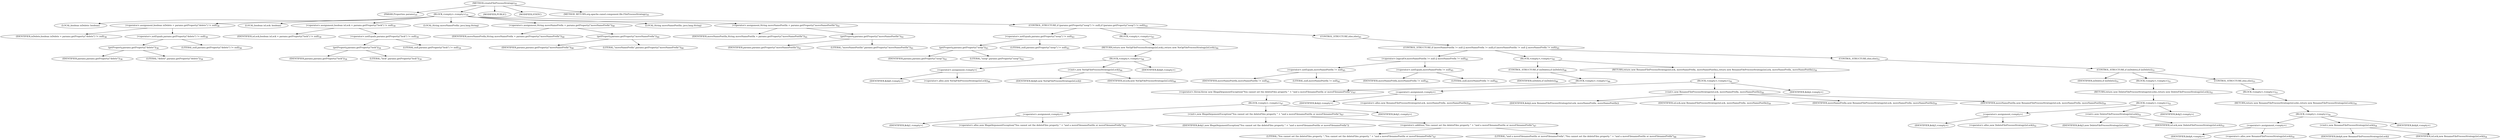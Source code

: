 digraph "createFileProcessStrategy" {  
"23" [label = <(METHOD,createFileProcessStrategy)<SUB>35</SUB>> ]
"24" [label = <(PARAM,Properties params)<SUB>35</SUB>> ]
"25" [label = <(BLOCK,&lt;empty&gt;,&lt;empty&gt;)<SUB>35</SUB>> ]
"26" [label = <(LOCAL,boolean isDelete: boolean)> ]
"27" [label = <(&lt;operator&gt;.assignment,boolean isDelete = params.getProperty(&quot;delete&quot;) != null)<SUB>38</SUB>> ]
"28" [label = <(IDENTIFIER,isDelete,boolean isDelete = params.getProperty(&quot;delete&quot;) != null)<SUB>38</SUB>> ]
"29" [label = <(&lt;operator&gt;.notEquals,params.getProperty(&quot;delete&quot;) != null)<SUB>38</SUB>> ]
"30" [label = <(getProperty,params.getProperty(&quot;delete&quot;))<SUB>38</SUB>> ]
"31" [label = <(IDENTIFIER,params,params.getProperty(&quot;delete&quot;))<SUB>38</SUB>> ]
"32" [label = <(LITERAL,&quot;delete&quot;,params.getProperty(&quot;delete&quot;))<SUB>38</SUB>> ]
"33" [label = <(LITERAL,null,params.getProperty(&quot;delete&quot;) != null)<SUB>38</SUB>> ]
"34" [label = <(LOCAL,boolean isLock: boolean)> ]
"35" [label = <(&lt;operator&gt;.assignment,boolean isLock = params.getProperty(&quot;lock&quot;) != null)<SUB>39</SUB>> ]
"36" [label = <(IDENTIFIER,isLock,boolean isLock = params.getProperty(&quot;lock&quot;) != null)<SUB>39</SUB>> ]
"37" [label = <(&lt;operator&gt;.notEquals,params.getProperty(&quot;lock&quot;) != null)<SUB>39</SUB>> ]
"38" [label = <(getProperty,params.getProperty(&quot;lock&quot;))<SUB>39</SUB>> ]
"39" [label = <(IDENTIFIER,params,params.getProperty(&quot;lock&quot;))<SUB>39</SUB>> ]
"40" [label = <(LITERAL,&quot;lock&quot;,params.getProperty(&quot;lock&quot;))<SUB>39</SUB>> ]
"41" [label = <(LITERAL,null,params.getProperty(&quot;lock&quot;) != null)<SUB>39</SUB>> ]
"42" [label = <(LOCAL,String moveNamePrefix: java.lang.String)> ]
"43" [label = <(&lt;operator&gt;.assignment,String moveNamePrefix = params.getProperty(&quot;moveNamePrefix&quot;))<SUB>40</SUB>> ]
"44" [label = <(IDENTIFIER,moveNamePrefix,String moveNamePrefix = params.getProperty(&quot;moveNamePrefix&quot;))<SUB>40</SUB>> ]
"45" [label = <(getProperty,params.getProperty(&quot;moveNamePrefix&quot;))<SUB>40</SUB>> ]
"46" [label = <(IDENTIFIER,params,params.getProperty(&quot;moveNamePrefix&quot;))<SUB>40</SUB>> ]
"47" [label = <(LITERAL,&quot;moveNamePrefix&quot;,params.getProperty(&quot;moveNamePrefix&quot;))<SUB>40</SUB>> ]
"48" [label = <(LOCAL,String moveNamePostfix: java.lang.String)> ]
"49" [label = <(&lt;operator&gt;.assignment,String moveNamePostfix = params.getProperty(&quot;moveNamePostfix&quot;))<SUB>41</SUB>> ]
"50" [label = <(IDENTIFIER,moveNamePostfix,String moveNamePostfix = params.getProperty(&quot;moveNamePostfix&quot;))<SUB>41</SUB>> ]
"51" [label = <(getProperty,params.getProperty(&quot;moveNamePostfix&quot;))<SUB>41</SUB>> ]
"52" [label = <(IDENTIFIER,params,params.getProperty(&quot;moveNamePostfix&quot;))<SUB>41</SUB>> ]
"53" [label = <(LITERAL,&quot;moveNamePostfix&quot;,params.getProperty(&quot;moveNamePostfix&quot;))<SUB>41</SUB>> ]
"54" [label = <(CONTROL_STRUCTURE,if (params.getProperty(&quot;noop&quot;) != null),if (params.getProperty(&quot;noop&quot;) != null))<SUB>43</SUB>> ]
"55" [label = <(&lt;operator&gt;.notEquals,params.getProperty(&quot;noop&quot;) != null)<SUB>43</SUB>> ]
"56" [label = <(getProperty,params.getProperty(&quot;noop&quot;))<SUB>43</SUB>> ]
"57" [label = <(IDENTIFIER,params,params.getProperty(&quot;noop&quot;))<SUB>43</SUB>> ]
"58" [label = <(LITERAL,&quot;noop&quot;,params.getProperty(&quot;noop&quot;))<SUB>43</SUB>> ]
"59" [label = <(LITERAL,null,params.getProperty(&quot;noop&quot;) != null)<SUB>43</SUB>> ]
"60" [label = <(BLOCK,&lt;empty&gt;,&lt;empty&gt;)<SUB>43</SUB>> ]
"61" [label = <(RETURN,return new NoOpFileProcessStrategy(isLock);,return new NoOpFileProcessStrategy(isLock);)<SUB>44</SUB>> ]
"62" [label = <(BLOCK,&lt;empty&gt;,&lt;empty&gt;)<SUB>44</SUB>> ]
"63" [label = <(&lt;operator&gt;.assignment,&lt;empty&gt;)> ]
"64" [label = <(IDENTIFIER,$obj0,&lt;empty&gt;)> ]
"65" [label = <(&lt;operator&gt;.alloc,new NoOpFileProcessStrategy(isLock))<SUB>44</SUB>> ]
"66" [label = <(&lt;init&gt;,new NoOpFileProcessStrategy(isLock))<SUB>44</SUB>> ]
"67" [label = <(IDENTIFIER,$obj0,new NoOpFileProcessStrategy(isLock))> ]
"68" [label = <(IDENTIFIER,isLock,new NoOpFileProcessStrategy(isLock))<SUB>44</SUB>> ]
"69" [label = <(IDENTIFIER,$obj0,&lt;empty&gt;)> ]
"70" [label = <(CONTROL_STRUCTURE,else,else)<SUB>45</SUB>> ]
"71" [label = <(CONTROL_STRUCTURE,if (moveNamePostfix != null || moveNamePrefix != null),if (moveNamePostfix != null || moveNamePrefix != null))<SUB>45</SUB>> ]
"72" [label = <(&lt;operator&gt;.logicalOr,moveNamePostfix != null || moveNamePrefix != null)<SUB>45</SUB>> ]
"73" [label = <(&lt;operator&gt;.notEquals,moveNamePostfix != null)<SUB>45</SUB>> ]
"74" [label = <(IDENTIFIER,moveNamePostfix,moveNamePostfix != null)<SUB>45</SUB>> ]
"75" [label = <(LITERAL,null,moveNamePostfix != null)<SUB>45</SUB>> ]
"76" [label = <(&lt;operator&gt;.notEquals,moveNamePrefix != null)<SUB>45</SUB>> ]
"77" [label = <(IDENTIFIER,moveNamePrefix,moveNamePrefix != null)<SUB>45</SUB>> ]
"78" [label = <(LITERAL,null,moveNamePrefix != null)<SUB>45</SUB>> ]
"79" [label = <(BLOCK,&lt;empty&gt;,&lt;empty&gt;)<SUB>45</SUB>> ]
"80" [label = <(CONTROL_STRUCTURE,if (isDelete),if (isDelete))<SUB>46</SUB>> ]
"81" [label = <(IDENTIFIER,isDelete,if (isDelete))<SUB>46</SUB>> ]
"82" [label = <(BLOCK,&lt;empty&gt;,&lt;empty&gt;)<SUB>46</SUB>> ]
"83" [label = <(&lt;operator&gt;.throw,throw new IllegalArgumentException(&quot;You cannot set the deleteFiles property &quot; + &quot;and a moveFilenamePostfix or moveFilenamePrefix&quot;);)<SUB>47</SUB>> ]
"84" [label = <(BLOCK,&lt;empty&gt;,&lt;empty&gt;)<SUB>47</SUB>> ]
"85" [label = <(&lt;operator&gt;.assignment,&lt;empty&gt;)> ]
"86" [label = <(IDENTIFIER,$obj1,&lt;empty&gt;)> ]
"87" [label = <(&lt;operator&gt;.alloc,new IllegalArgumentException(&quot;You cannot set the deleteFiles property &quot; + &quot;and a moveFilenamePostfix or moveFilenamePrefix&quot;))<SUB>47</SUB>> ]
"88" [label = <(&lt;init&gt;,new IllegalArgumentException(&quot;You cannot set the deleteFiles property &quot; + &quot;and a moveFilenamePostfix or moveFilenamePrefix&quot;))<SUB>47</SUB>> ]
"89" [label = <(IDENTIFIER,$obj1,new IllegalArgumentException(&quot;You cannot set the deleteFiles property &quot; + &quot;and a moveFilenamePostfix or moveFilenamePrefix&quot;))> ]
"90" [label = <(&lt;operator&gt;.addition,&quot;You cannot set the deleteFiles property &quot; + &quot;and a moveFilenamePostfix or moveFilenamePrefix&quot;)<SUB>47</SUB>> ]
"91" [label = <(LITERAL,&quot;You cannot set the deleteFiles property &quot;,&quot;You cannot set the deleteFiles property &quot; + &quot;and a moveFilenamePostfix or moveFilenamePrefix&quot;)<SUB>47</SUB>> ]
"92" [label = <(LITERAL,&quot;and a moveFilenamePostfix or moveFilenamePrefix&quot;,&quot;You cannot set the deleteFiles property &quot; + &quot;and a moveFilenamePostfix or moveFilenamePrefix&quot;)<SUB>48</SUB>> ]
"93" [label = <(IDENTIFIER,$obj1,&lt;empty&gt;)> ]
"94" [label = <(RETURN,return new RenameFileProcessStrategy(isLock, moveNamePrefix, moveNamePostfix);,return new RenameFileProcessStrategy(isLock, moveNamePrefix, moveNamePostfix);)<SUB>50</SUB>> ]
"95" [label = <(BLOCK,&lt;empty&gt;,&lt;empty&gt;)<SUB>50</SUB>> ]
"96" [label = <(&lt;operator&gt;.assignment,&lt;empty&gt;)> ]
"97" [label = <(IDENTIFIER,$obj2,&lt;empty&gt;)> ]
"98" [label = <(&lt;operator&gt;.alloc,new RenameFileProcessStrategy(isLock, moveNamePrefix, moveNamePostfix))<SUB>50</SUB>> ]
"99" [label = <(&lt;init&gt;,new RenameFileProcessStrategy(isLock, moveNamePrefix, moveNamePostfix))<SUB>50</SUB>> ]
"100" [label = <(IDENTIFIER,$obj2,new RenameFileProcessStrategy(isLock, moveNamePrefix, moveNamePostfix))> ]
"101" [label = <(IDENTIFIER,isLock,new RenameFileProcessStrategy(isLock, moveNamePrefix, moveNamePostfix))<SUB>50</SUB>> ]
"102" [label = <(IDENTIFIER,moveNamePrefix,new RenameFileProcessStrategy(isLock, moveNamePrefix, moveNamePostfix))<SUB>50</SUB>> ]
"103" [label = <(IDENTIFIER,moveNamePostfix,new RenameFileProcessStrategy(isLock, moveNamePrefix, moveNamePostfix))<SUB>50</SUB>> ]
"104" [label = <(IDENTIFIER,$obj2,&lt;empty&gt;)> ]
"105" [label = <(CONTROL_STRUCTURE,else,else)<SUB>51</SUB>> ]
"106" [label = <(CONTROL_STRUCTURE,if (isDelete),if (isDelete))<SUB>51</SUB>> ]
"107" [label = <(IDENTIFIER,isDelete,if (isDelete))<SUB>51</SUB>> ]
"108" [label = <(BLOCK,&lt;empty&gt;,&lt;empty&gt;)<SUB>51</SUB>> ]
"109" [label = <(RETURN,return new DeleteFileProcessStrategy(isLock);,return new DeleteFileProcessStrategy(isLock);)<SUB>52</SUB>> ]
"110" [label = <(BLOCK,&lt;empty&gt;,&lt;empty&gt;)<SUB>52</SUB>> ]
"111" [label = <(&lt;operator&gt;.assignment,&lt;empty&gt;)> ]
"112" [label = <(IDENTIFIER,$obj3,&lt;empty&gt;)> ]
"113" [label = <(&lt;operator&gt;.alloc,new DeleteFileProcessStrategy(isLock))<SUB>52</SUB>> ]
"114" [label = <(&lt;init&gt;,new DeleteFileProcessStrategy(isLock))<SUB>52</SUB>> ]
"115" [label = <(IDENTIFIER,$obj3,new DeleteFileProcessStrategy(isLock))> ]
"116" [label = <(IDENTIFIER,isLock,new DeleteFileProcessStrategy(isLock))<SUB>52</SUB>> ]
"117" [label = <(IDENTIFIER,$obj3,&lt;empty&gt;)> ]
"118" [label = <(CONTROL_STRUCTURE,else,else)<SUB>53</SUB>> ]
"119" [label = <(BLOCK,&lt;empty&gt;,&lt;empty&gt;)<SUB>53</SUB>> ]
"120" [label = <(RETURN,return new RenameFileProcessStrategy(isLock);,return new RenameFileProcessStrategy(isLock);)<SUB>54</SUB>> ]
"121" [label = <(BLOCK,&lt;empty&gt;,&lt;empty&gt;)<SUB>54</SUB>> ]
"122" [label = <(&lt;operator&gt;.assignment,&lt;empty&gt;)> ]
"123" [label = <(IDENTIFIER,$obj4,&lt;empty&gt;)> ]
"124" [label = <(&lt;operator&gt;.alloc,new RenameFileProcessStrategy(isLock))<SUB>54</SUB>> ]
"125" [label = <(&lt;init&gt;,new RenameFileProcessStrategy(isLock))<SUB>54</SUB>> ]
"126" [label = <(IDENTIFIER,$obj4,new RenameFileProcessStrategy(isLock))> ]
"127" [label = <(IDENTIFIER,isLock,new RenameFileProcessStrategy(isLock))<SUB>54</SUB>> ]
"128" [label = <(IDENTIFIER,$obj4,&lt;empty&gt;)> ]
"129" [label = <(MODIFIER,PUBLIC)> ]
"130" [label = <(MODIFIER,STATIC)> ]
"131" [label = <(METHOD_RETURN,org.apache.camel.component.file.FileProcessStrategy)<SUB>35</SUB>> ]
  "23" -> "24" 
  "23" -> "25" 
  "23" -> "129" 
  "23" -> "130" 
  "23" -> "131" 
  "25" -> "26" 
  "25" -> "27" 
  "25" -> "34" 
  "25" -> "35" 
  "25" -> "42" 
  "25" -> "43" 
  "25" -> "48" 
  "25" -> "49" 
  "25" -> "54" 
  "27" -> "28" 
  "27" -> "29" 
  "29" -> "30" 
  "29" -> "33" 
  "30" -> "31" 
  "30" -> "32" 
  "35" -> "36" 
  "35" -> "37" 
  "37" -> "38" 
  "37" -> "41" 
  "38" -> "39" 
  "38" -> "40" 
  "43" -> "44" 
  "43" -> "45" 
  "45" -> "46" 
  "45" -> "47" 
  "49" -> "50" 
  "49" -> "51" 
  "51" -> "52" 
  "51" -> "53" 
  "54" -> "55" 
  "54" -> "60" 
  "54" -> "70" 
  "55" -> "56" 
  "55" -> "59" 
  "56" -> "57" 
  "56" -> "58" 
  "60" -> "61" 
  "61" -> "62" 
  "62" -> "63" 
  "62" -> "66" 
  "62" -> "69" 
  "63" -> "64" 
  "63" -> "65" 
  "66" -> "67" 
  "66" -> "68" 
  "70" -> "71" 
  "71" -> "72" 
  "71" -> "79" 
  "71" -> "105" 
  "72" -> "73" 
  "72" -> "76" 
  "73" -> "74" 
  "73" -> "75" 
  "76" -> "77" 
  "76" -> "78" 
  "79" -> "80" 
  "79" -> "94" 
  "80" -> "81" 
  "80" -> "82" 
  "82" -> "83" 
  "83" -> "84" 
  "84" -> "85" 
  "84" -> "88" 
  "84" -> "93" 
  "85" -> "86" 
  "85" -> "87" 
  "88" -> "89" 
  "88" -> "90" 
  "90" -> "91" 
  "90" -> "92" 
  "94" -> "95" 
  "95" -> "96" 
  "95" -> "99" 
  "95" -> "104" 
  "96" -> "97" 
  "96" -> "98" 
  "99" -> "100" 
  "99" -> "101" 
  "99" -> "102" 
  "99" -> "103" 
  "105" -> "106" 
  "106" -> "107" 
  "106" -> "108" 
  "106" -> "118" 
  "108" -> "109" 
  "109" -> "110" 
  "110" -> "111" 
  "110" -> "114" 
  "110" -> "117" 
  "111" -> "112" 
  "111" -> "113" 
  "114" -> "115" 
  "114" -> "116" 
  "118" -> "119" 
  "119" -> "120" 
  "120" -> "121" 
  "121" -> "122" 
  "121" -> "125" 
  "121" -> "128" 
  "122" -> "123" 
  "122" -> "124" 
  "125" -> "126" 
  "125" -> "127" 
}
